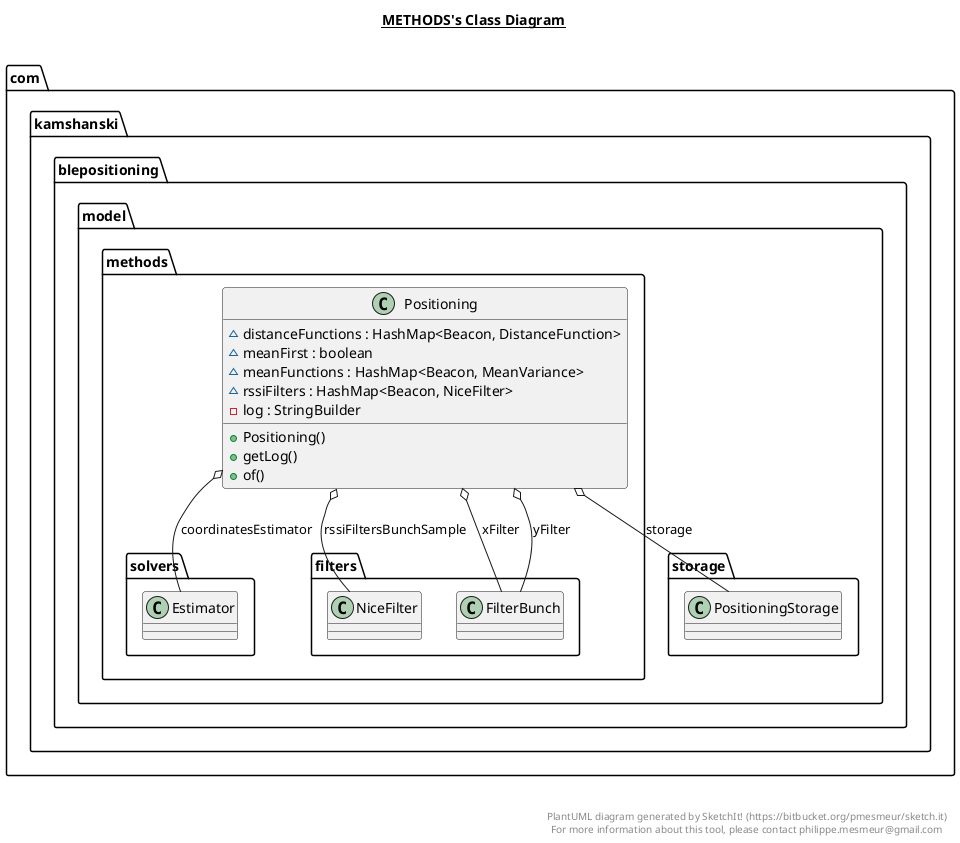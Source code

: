 @startuml

title __METHODS's Class Diagram__\n

  namespace com.kamshanski.blepositioning {
    namespace model {
      namespace methods {
        class com.kamshanski.blepositioning.model.methods.Positioning {
            ~ distanceFunctions : HashMap<Beacon, DistanceFunction>
            ~ meanFirst : boolean
            ~ meanFunctions : HashMap<Beacon, MeanVariance>
            ~ rssiFilters : HashMap<Beacon, NiceFilter>
            - log : StringBuilder
            + Positioning()
            + getLog()
            + of()
        }
      }
    }
  }
  

  com.kamshanski.blepositioning.model.methods.Positioning o-- com.kamshanski.blepositioning.model.storage.PositioningStorage : storage
  com.kamshanski.blepositioning.model.methods.Positioning o-- com.kamshanski.blepositioning.model.methods.solvers.Estimator : coordinatesEstimator
  com.kamshanski.blepositioning.model.methods.Positioning o-- com.kamshanski.blepositioning.model.methods.filters.NiceFilter : rssiFiltersBunchSample
  com.kamshanski.blepositioning.model.methods.Positioning o-- com.kamshanski.blepositioning.model.methods.filters.FilterBunch : xFilter
  com.kamshanski.blepositioning.model.methods.Positioning o-- com.kamshanski.blepositioning.model.methods.filters.FilterBunch : yFilter


right footer


PlantUML diagram generated by SketchIt! (https://bitbucket.org/pmesmeur/sketch.it)
For more information about this tool, please contact philippe.mesmeur@gmail.com
endfooter

@enduml
